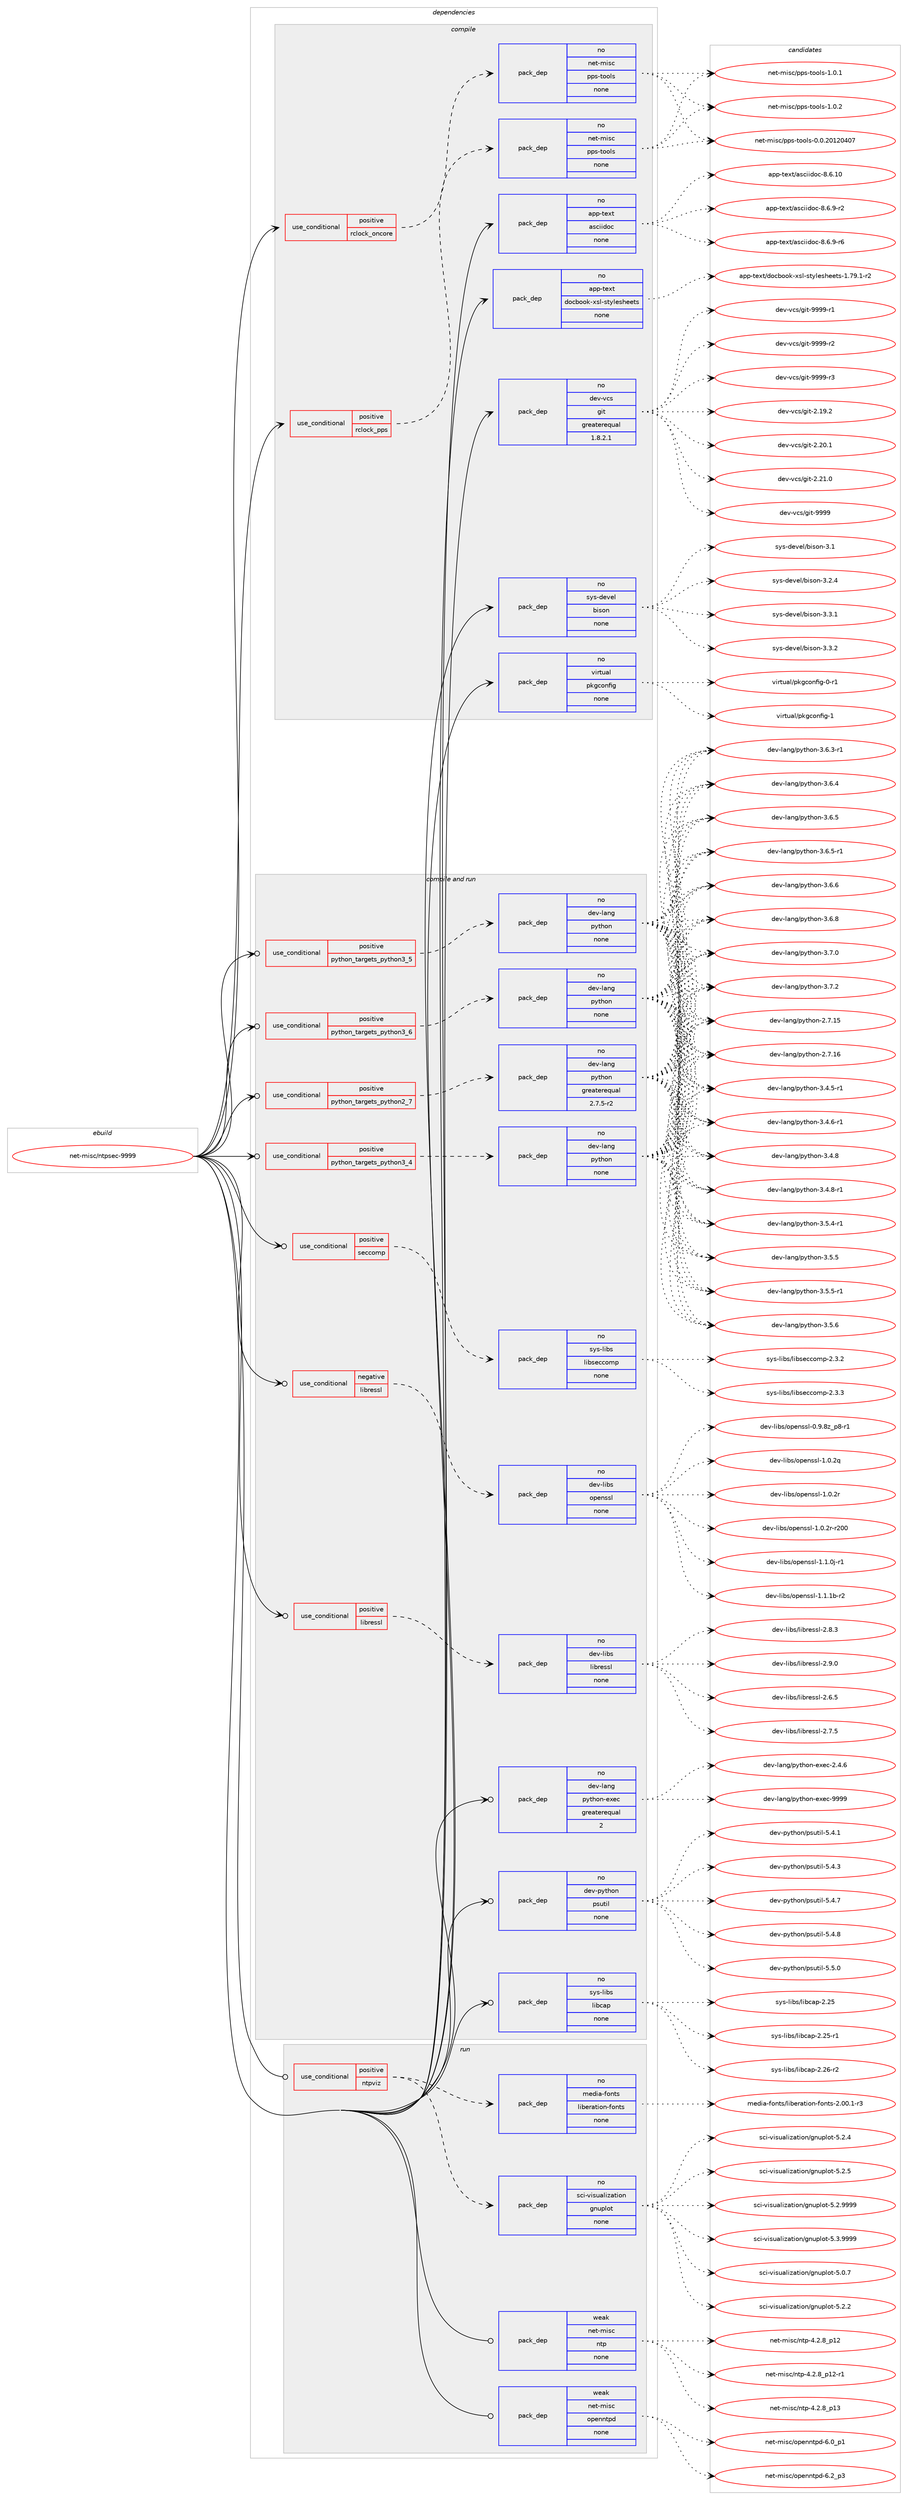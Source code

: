 digraph prolog {

# *************
# Graph options
# *************

newrank=true;
concentrate=true;
compound=true;
graph [rankdir=LR,fontname=Helvetica,fontsize=10,ranksep=1.5];#, ranksep=2.5, nodesep=0.2];
edge  [arrowhead=vee];
node  [fontname=Helvetica,fontsize=10];

# **********
# The ebuild
# **********

subgraph cluster_leftcol {
color=gray;
rank=same;
label=<<i>ebuild</i>>;
id [label="net-misc/ntpsec-9999", color=red, width=4, href="../net-misc/ntpsec-9999.svg"];
}

# ****************
# The dependencies
# ****************

subgraph cluster_midcol {
color=gray;
label=<<i>dependencies</i>>;
subgraph cluster_compile {
fillcolor="#eeeeee";
style=filled;
label=<<i>compile</i>>;
subgraph cond448828 {
dependency1670160 [label=<<TABLE BORDER="0" CELLBORDER="1" CELLSPACING="0" CELLPADDING="4"><TR><TD ROWSPAN="3" CELLPADDING="10">use_conditional</TD></TR><TR><TD>positive</TD></TR><TR><TD>rclock_oncore</TD></TR></TABLE>>, shape=none, color=red];
subgraph pack1194140 {
dependency1670161 [label=<<TABLE BORDER="0" CELLBORDER="1" CELLSPACING="0" CELLPADDING="4" WIDTH="220"><TR><TD ROWSPAN="6" CELLPADDING="30">pack_dep</TD></TR><TR><TD WIDTH="110">no</TD></TR><TR><TD>net-misc</TD></TR><TR><TD>pps-tools</TD></TR><TR><TD>none</TD></TR><TR><TD></TD></TR></TABLE>>, shape=none, color=blue];
}
dependency1670160:e -> dependency1670161:w [weight=20,style="dashed",arrowhead="vee"];
}
id:e -> dependency1670160:w [weight=20,style="solid",arrowhead="vee"];
subgraph cond448829 {
dependency1670162 [label=<<TABLE BORDER="0" CELLBORDER="1" CELLSPACING="0" CELLPADDING="4"><TR><TD ROWSPAN="3" CELLPADDING="10">use_conditional</TD></TR><TR><TD>positive</TD></TR><TR><TD>rclock_pps</TD></TR></TABLE>>, shape=none, color=red];
subgraph pack1194141 {
dependency1670163 [label=<<TABLE BORDER="0" CELLBORDER="1" CELLSPACING="0" CELLPADDING="4" WIDTH="220"><TR><TD ROWSPAN="6" CELLPADDING="30">pack_dep</TD></TR><TR><TD WIDTH="110">no</TD></TR><TR><TD>net-misc</TD></TR><TR><TD>pps-tools</TD></TR><TR><TD>none</TD></TR><TR><TD></TD></TR></TABLE>>, shape=none, color=blue];
}
dependency1670162:e -> dependency1670163:w [weight=20,style="dashed",arrowhead="vee"];
}
id:e -> dependency1670162:w [weight=20,style="solid",arrowhead="vee"];
subgraph pack1194142 {
dependency1670164 [label=<<TABLE BORDER="0" CELLBORDER="1" CELLSPACING="0" CELLPADDING="4" WIDTH="220"><TR><TD ROWSPAN="6" CELLPADDING="30">pack_dep</TD></TR><TR><TD WIDTH="110">no</TD></TR><TR><TD>app-text</TD></TR><TR><TD>asciidoc</TD></TR><TR><TD>none</TD></TR><TR><TD></TD></TR></TABLE>>, shape=none, color=blue];
}
id:e -> dependency1670164:w [weight=20,style="solid",arrowhead="vee"];
subgraph pack1194143 {
dependency1670165 [label=<<TABLE BORDER="0" CELLBORDER="1" CELLSPACING="0" CELLPADDING="4" WIDTH="220"><TR><TD ROWSPAN="6" CELLPADDING="30">pack_dep</TD></TR><TR><TD WIDTH="110">no</TD></TR><TR><TD>app-text</TD></TR><TR><TD>docbook-xsl-stylesheets</TD></TR><TR><TD>none</TD></TR><TR><TD></TD></TR></TABLE>>, shape=none, color=blue];
}
id:e -> dependency1670165:w [weight=20,style="solid",arrowhead="vee"];
subgraph pack1194144 {
dependency1670166 [label=<<TABLE BORDER="0" CELLBORDER="1" CELLSPACING="0" CELLPADDING="4" WIDTH="220"><TR><TD ROWSPAN="6" CELLPADDING="30">pack_dep</TD></TR><TR><TD WIDTH="110">no</TD></TR><TR><TD>dev-vcs</TD></TR><TR><TD>git</TD></TR><TR><TD>greaterequal</TD></TR><TR><TD>1.8.2.1</TD></TR></TABLE>>, shape=none, color=blue];
}
id:e -> dependency1670166:w [weight=20,style="solid",arrowhead="vee"];
subgraph pack1194145 {
dependency1670167 [label=<<TABLE BORDER="0" CELLBORDER="1" CELLSPACING="0" CELLPADDING="4" WIDTH="220"><TR><TD ROWSPAN="6" CELLPADDING="30">pack_dep</TD></TR><TR><TD WIDTH="110">no</TD></TR><TR><TD>sys-devel</TD></TR><TR><TD>bison</TD></TR><TR><TD>none</TD></TR><TR><TD></TD></TR></TABLE>>, shape=none, color=blue];
}
id:e -> dependency1670167:w [weight=20,style="solid",arrowhead="vee"];
subgraph pack1194146 {
dependency1670168 [label=<<TABLE BORDER="0" CELLBORDER="1" CELLSPACING="0" CELLPADDING="4" WIDTH="220"><TR><TD ROWSPAN="6" CELLPADDING="30">pack_dep</TD></TR><TR><TD WIDTH="110">no</TD></TR><TR><TD>virtual</TD></TR><TR><TD>pkgconfig</TD></TR><TR><TD>none</TD></TR><TR><TD></TD></TR></TABLE>>, shape=none, color=blue];
}
id:e -> dependency1670168:w [weight=20,style="solid",arrowhead="vee"];
}
subgraph cluster_compileandrun {
fillcolor="#eeeeee";
style=filled;
label=<<i>compile and run</i>>;
subgraph cond448830 {
dependency1670169 [label=<<TABLE BORDER="0" CELLBORDER="1" CELLSPACING="0" CELLPADDING="4"><TR><TD ROWSPAN="3" CELLPADDING="10">use_conditional</TD></TR><TR><TD>negative</TD></TR><TR><TD>libressl</TD></TR></TABLE>>, shape=none, color=red];
subgraph pack1194147 {
dependency1670170 [label=<<TABLE BORDER="0" CELLBORDER="1" CELLSPACING="0" CELLPADDING="4" WIDTH="220"><TR><TD ROWSPAN="6" CELLPADDING="30">pack_dep</TD></TR><TR><TD WIDTH="110">no</TD></TR><TR><TD>dev-libs</TD></TR><TR><TD>openssl</TD></TR><TR><TD>none</TD></TR><TR><TD></TD></TR></TABLE>>, shape=none, color=blue];
}
dependency1670169:e -> dependency1670170:w [weight=20,style="dashed",arrowhead="vee"];
}
id:e -> dependency1670169:w [weight=20,style="solid",arrowhead="odotvee"];
subgraph cond448831 {
dependency1670171 [label=<<TABLE BORDER="0" CELLBORDER="1" CELLSPACING="0" CELLPADDING="4"><TR><TD ROWSPAN="3" CELLPADDING="10">use_conditional</TD></TR><TR><TD>positive</TD></TR><TR><TD>libressl</TD></TR></TABLE>>, shape=none, color=red];
subgraph pack1194148 {
dependency1670172 [label=<<TABLE BORDER="0" CELLBORDER="1" CELLSPACING="0" CELLPADDING="4" WIDTH="220"><TR><TD ROWSPAN="6" CELLPADDING="30">pack_dep</TD></TR><TR><TD WIDTH="110">no</TD></TR><TR><TD>dev-libs</TD></TR><TR><TD>libressl</TD></TR><TR><TD>none</TD></TR><TR><TD></TD></TR></TABLE>>, shape=none, color=blue];
}
dependency1670171:e -> dependency1670172:w [weight=20,style="dashed",arrowhead="vee"];
}
id:e -> dependency1670171:w [weight=20,style="solid",arrowhead="odotvee"];
subgraph cond448832 {
dependency1670173 [label=<<TABLE BORDER="0" CELLBORDER="1" CELLSPACING="0" CELLPADDING="4"><TR><TD ROWSPAN="3" CELLPADDING="10">use_conditional</TD></TR><TR><TD>positive</TD></TR><TR><TD>python_targets_python2_7</TD></TR></TABLE>>, shape=none, color=red];
subgraph pack1194149 {
dependency1670174 [label=<<TABLE BORDER="0" CELLBORDER="1" CELLSPACING="0" CELLPADDING="4" WIDTH="220"><TR><TD ROWSPAN="6" CELLPADDING="30">pack_dep</TD></TR><TR><TD WIDTH="110">no</TD></TR><TR><TD>dev-lang</TD></TR><TR><TD>python</TD></TR><TR><TD>greaterequal</TD></TR><TR><TD>2.7.5-r2</TD></TR></TABLE>>, shape=none, color=blue];
}
dependency1670173:e -> dependency1670174:w [weight=20,style="dashed",arrowhead="vee"];
}
id:e -> dependency1670173:w [weight=20,style="solid",arrowhead="odotvee"];
subgraph cond448833 {
dependency1670175 [label=<<TABLE BORDER="0" CELLBORDER="1" CELLSPACING="0" CELLPADDING="4"><TR><TD ROWSPAN="3" CELLPADDING="10">use_conditional</TD></TR><TR><TD>positive</TD></TR><TR><TD>python_targets_python3_4</TD></TR></TABLE>>, shape=none, color=red];
subgraph pack1194150 {
dependency1670176 [label=<<TABLE BORDER="0" CELLBORDER="1" CELLSPACING="0" CELLPADDING="4" WIDTH="220"><TR><TD ROWSPAN="6" CELLPADDING="30">pack_dep</TD></TR><TR><TD WIDTH="110">no</TD></TR><TR><TD>dev-lang</TD></TR><TR><TD>python</TD></TR><TR><TD>none</TD></TR><TR><TD></TD></TR></TABLE>>, shape=none, color=blue];
}
dependency1670175:e -> dependency1670176:w [weight=20,style="dashed",arrowhead="vee"];
}
id:e -> dependency1670175:w [weight=20,style="solid",arrowhead="odotvee"];
subgraph cond448834 {
dependency1670177 [label=<<TABLE BORDER="0" CELLBORDER="1" CELLSPACING="0" CELLPADDING="4"><TR><TD ROWSPAN="3" CELLPADDING="10">use_conditional</TD></TR><TR><TD>positive</TD></TR><TR><TD>python_targets_python3_5</TD></TR></TABLE>>, shape=none, color=red];
subgraph pack1194151 {
dependency1670178 [label=<<TABLE BORDER="0" CELLBORDER="1" CELLSPACING="0" CELLPADDING="4" WIDTH="220"><TR><TD ROWSPAN="6" CELLPADDING="30">pack_dep</TD></TR><TR><TD WIDTH="110">no</TD></TR><TR><TD>dev-lang</TD></TR><TR><TD>python</TD></TR><TR><TD>none</TD></TR><TR><TD></TD></TR></TABLE>>, shape=none, color=blue];
}
dependency1670177:e -> dependency1670178:w [weight=20,style="dashed",arrowhead="vee"];
}
id:e -> dependency1670177:w [weight=20,style="solid",arrowhead="odotvee"];
subgraph cond448835 {
dependency1670179 [label=<<TABLE BORDER="0" CELLBORDER="1" CELLSPACING="0" CELLPADDING="4"><TR><TD ROWSPAN="3" CELLPADDING="10">use_conditional</TD></TR><TR><TD>positive</TD></TR><TR><TD>python_targets_python3_6</TD></TR></TABLE>>, shape=none, color=red];
subgraph pack1194152 {
dependency1670180 [label=<<TABLE BORDER="0" CELLBORDER="1" CELLSPACING="0" CELLPADDING="4" WIDTH="220"><TR><TD ROWSPAN="6" CELLPADDING="30">pack_dep</TD></TR><TR><TD WIDTH="110">no</TD></TR><TR><TD>dev-lang</TD></TR><TR><TD>python</TD></TR><TR><TD>none</TD></TR><TR><TD></TD></TR></TABLE>>, shape=none, color=blue];
}
dependency1670179:e -> dependency1670180:w [weight=20,style="dashed",arrowhead="vee"];
}
id:e -> dependency1670179:w [weight=20,style="solid",arrowhead="odotvee"];
subgraph cond448836 {
dependency1670181 [label=<<TABLE BORDER="0" CELLBORDER="1" CELLSPACING="0" CELLPADDING="4"><TR><TD ROWSPAN="3" CELLPADDING="10">use_conditional</TD></TR><TR><TD>positive</TD></TR><TR><TD>seccomp</TD></TR></TABLE>>, shape=none, color=red];
subgraph pack1194153 {
dependency1670182 [label=<<TABLE BORDER="0" CELLBORDER="1" CELLSPACING="0" CELLPADDING="4" WIDTH="220"><TR><TD ROWSPAN="6" CELLPADDING="30">pack_dep</TD></TR><TR><TD WIDTH="110">no</TD></TR><TR><TD>sys-libs</TD></TR><TR><TD>libseccomp</TD></TR><TR><TD>none</TD></TR><TR><TD></TD></TR></TABLE>>, shape=none, color=blue];
}
dependency1670181:e -> dependency1670182:w [weight=20,style="dashed",arrowhead="vee"];
}
id:e -> dependency1670181:w [weight=20,style="solid",arrowhead="odotvee"];
subgraph pack1194154 {
dependency1670183 [label=<<TABLE BORDER="0" CELLBORDER="1" CELLSPACING="0" CELLPADDING="4" WIDTH="220"><TR><TD ROWSPAN="6" CELLPADDING="30">pack_dep</TD></TR><TR><TD WIDTH="110">no</TD></TR><TR><TD>dev-lang</TD></TR><TR><TD>python-exec</TD></TR><TR><TD>greaterequal</TD></TR><TR><TD>2</TD></TR></TABLE>>, shape=none, color=blue];
}
id:e -> dependency1670183:w [weight=20,style="solid",arrowhead="odotvee"];
subgraph pack1194155 {
dependency1670184 [label=<<TABLE BORDER="0" CELLBORDER="1" CELLSPACING="0" CELLPADDING="4" WIDTH="220"><TR><TD ROWSPAN="6" CELLPADDING="30">pack_dep</TD></TR><TR><TD WIDTH="110">no</TD></TR><TR><TD>dev-python</TD></TR><TR><TD>psutil</TD></TR><TR><TD>none</TD></TR><TR><TD></TD></TR></TABLE>>, shape=none, color=blue];
}
id:e -> dependency1670184:w [weight=20,style="solid",arrowhead="odotvee"];
subgraph pack1194156 {
dependency1670185 [label=<<TABLE BORDER="0" CELLBORDER="1" CELLSPACING="0" CELLPADDING="4" WIDTH="220"><TR><TD ROWSPAN="6" CELLPADDING="30">pack_dep</TD></TR><TR><TD WIDTH="110">no</TD></TR><TR><TD>sys-libs</TD></TR><TR><TD>libcap</TD></TR><TR><TD>none</TD></TR><TR><TD></TD></TR></TABLE>>, shape=none, color=blue];
}
id:e -> dependency1670185:w [weight=20,style="solid",arrowhead="odotvee"];
}
subgraph cluster_run {
fillcolor="#eeeeee";
style=filled;
label=<<i>run</i>>;
subgraph cond448837 {
dependency1670186 [label=<<TABLE BORDER="0" CELLBORDER="1" CELLSPACING="0" CELLPADDING="4"><TR><TD ROWSPAN="3" CELLPADDING="10">use_conditional</TD></TR><TR><TD>positive</TD></TR><TR><TD>ntpviz</TD></TR></TABLE>>, shape=none, color=red];
subgraph pack1194157 {
dependency1670187 [label=<<TABLE BORDER="0" CELLBORDER="1" CELLSPACING="0" CELLPADDING="4" WIDTH="220"><TR><TD ROWSPAN="6" CELLPADDING="30">pack_dep</TD></TR><TR><TD WIDTH="110">no</TD></TR><TR><TD>sci-visualization</TD></TR><TR><TD>gnuplot</TD></TR><TR><TD>none</TD></TR><TR><TD></TD></TR></TABLE>>, shape=none, color=blue];
}
dependency1670186:e -> dependency1670187:w [weight=20,style="dashed",arrowhead="vee"];
subgraph pack1194158 {
dependency1670188 [label=<<TABLE BORDER="0" CELLBORDER="1" CELLSPACING="0" CELLPADDING="4" WIDTH="220"><TR><TD ROWSPAN="6" CELLPADDING="30">pack_dep</TD></TR><TR><TD WIDTH="110">no</TD></TR><TR><TD>media-fonts</TD></TR><TR><TD>liberation-fonts</TD></TR><TR><TD>none</TD></TR><TR><TD></TD></TR></TABLE>>, shape=none, color=blue];
}
dependency1670186:e -> dependency1670188:w [weight=20,style="dashed",arrowhead="vee"];
}
id:e -> dependency1670186:w [weight=20,style="solid",arrowhead="odot"];
subgraph pack1194159 {
dependency1670189 [label=<<TABLE BORDER="0" CELLBORDER="1" CELLSPACING="0" CELLPADDING="4" WIDTH="220"><TR><TD ROWSPAN="6" CELLPADDING="30">pack_dep</TD></TR><TR><TD WIDTH="110">weak</TD></TR><TR><TD>net-misc</TD></TR><TR><TD>ntp</TD></TR><TR><TD>none</TD></TR><TR><TD></TD></TR></TABLE>>, shape=none, color=blue];
}
id:e -> dependency1670189:w [weight=20,style="solid",arrowhead="odot"];
subgraph pack1194160 {
dependency1670190 [label=<<TABLE BORDER="0" CELLBORDER="1" CELLSPACING="0" CELLPADDING="4" WIDTH="220"><TR><TD ROWSPAN="6" CELLPADDING="30">pack_dep</TD></TR><TR><TD WIDTH="110">weak</TD></TR><TR><TD>net-misc</TD></TR><TR><TD>openntpd</TD></TR><TR><TD>none</TD></TR><TR><TD></TD></TR></TABLE>>, shape=none, color=blue];
}
id:e -> dependency1670190:w [weight=20,style="solid",arrowhead="odot"];
}
}

# **************
# The candidates
# **************

subgraph cluster_choices {
rank=same;
color=gray;
label=<<i>candidates</i>>;

subgraph choice1194140 {
color=black;
nodesep=1;
choice1101011164510910511599471121121154511611111110811545484648465048495048524855 [label="net-misc/pps-tools-0.0.20120407", color=red, width=4,href="../net-misc/pps-tools-0.0.20120407.svg"];
choice11010111645109105115994711211211545116111111108115454946484649 [label="net-misc/pps-tools-1.0.1", color=red, width=4,href="../net-misc/pps-tools-1.0.1.svg"];
choice11010111645109105115994711211211545116111111108115454946484650 [label="net-misc/pps-tools-1.0.2", color=red, width=4,href="../net-misc/pps-tools-1.0.2.svg"];
dependency1670161:e -> choice1101011164510910511599471121121154511611111110811545484648465048495048524855:w [style=dotted,weight="100"];
dependency1670161:e -> choice11010111645109105115994711211211545116111111108115454946484649:w [style=dotted,weight="100"];
dependency1670161:e -> choice11010111645109105115994711211211545116111111108115454946484650:w [style=dotted,weight="100"];
}
subgraph choice1194141 {
color=black;
nodesep=1;
choice1101011164510910511599471121121154511611111110811545484648465048495048524855 [label="net-misc/pps-tools-0.0.20120407", color=red, width=4,href="../net-misc/pps-tools-0.0.20120407.svg"];
choice11010111645109105115994711211211545116111111108115454946484649 [label="net-misc/pps-tools-1.0.1", color=red, width=4,href="../net-misc/pps-tools-1.0.1.svg"];
choice11010111645109105115994711211211545116111111108115454946484650 [label="net-misc/pps-tools-1.0.2", color=red, width=4,href="../net-misc/pps-tools-1.0.2.svg"];
dependency1670163:e -> choice1101011164510910511599471121121154511611111110811545484648465048495048524855:w [style=dotted,weight="100"];
dependency1670163:e -> choice11010111645109105115994711211211545116111111108115454946484649:w [style=dotted,weight="100"];
dependency1670163:e -> choice11010111645109105115994711211211545116111111108115454946484650:w [style=dotted,weight="100"];
}
subgraph choice1194142 {
color=black;
nodesep=1;
choice97112112451161011201164797115991051051001119945564654464948 [label="app-text/asciidoc-8.6.10", color=red, width=4,href="../app-text/asciidoc-8.6.10.svg"];
choice9711211245116101120116479711599105105100111994556465446574511450 [label="app-text/asciidoc-8.6.9-r2", color=red, width=4,href="../app-text/asciidoc-8.6.9-r2.svg"];
choice9711211245116101120116479711599105105100111994556465446574511454 [label="app-text/asciidoc-8.6.9-r6", color=red, width=4,href="../app-text/asciidoc-8.6.9-r6.svg"];
dependency1670164:e -> choice97112112451161011201164797115991051051001119945564654464948:w [style=dotted,weight="100"];
dependency1670164:e -> choice9711211245116101120116479711599105105100111994556465446574511450:w [style=dotted,weight="100"];
dependency1670164:e -> choice9711211245116101120116479711599105105100111994556465446574511454:w [style=dotted,weight="100"];
}
subgraph choice1194143 {
color=black;
nodesep=1;
choice97112112451161011201164710011199981111111074512011510845115116121108101115104101101116115454946555746494511450 [label="app-text/docbook-xsl-stylesheets-1.79.1-r2", color=red, width=4,href="../app-text/docbook-xsl-stylesheets-1.79.1-r2.svg"];
dependency1670165:e -> choice97112112451161011201164710011199981111111074512011510845115116121108101115104101101116115454946555746494511450:w [style=dotted,weight="100"];
}
subgraph choice1194144 {
color=black;
nodesep=1;
choice10010111845118991154710310511645504649574650 [label="dev-vcs/git-2.19.2", color=red, width=4,href="../dev-vcs/git-2.19.2.svg"];
choice10010111845118991154710310511645504650484649 [label="dev-vcs/git-2.20.1", color=red, width=4,href="../dev-vcs/git-2.20.1.svg"];
choice10010111845118991154710310511645504650494648 [label="dev-vcs/git-2.21.0", color=red, width=4,href="../dev-vcs/git-2.21.0.svg"];
choice1001011184511899115471031051164557575757 [label="dev-vcs/git-9999", color=red, width=4,href="../dev-vcs/git-9999.svg"];
choice10010111845118991154710310511645575757574511449 [label="dev-vcs/git-9999-r1", color=red, width=4,href="../dev-vcs/git-9999-r1.svg"];
choice10010111845118991154710310511645575757574511450 [label="dev-vcs/git-9999-r2", color=red, width=4,href="../dev-vcs/git-9999-r2.svg"];
choice10010111845118991154710310511645575757574511451 [label="dev-vcs/git-9999-r3", color=red, width=4,href="../dev-vcs/git-9999-r3.svg"];
dependency1670166:e -> choice10010111845118991154710310511645504649574650:w [style=dotted,weight="100"];
dependency1670166:e -> choice10010111845118991154710310511645504650484649:w [style=dotted,weight="100"];
dependency1670166:e -> choice10010111845118991154710310511645504650494648:w [style=dotted,weight="100"];
dependency1670166:e -> choice1001011184511899115471031051164557575757:w [style=dotted,weight="100"];
dependency1670166:e -> choice10010111845118991154710310511645575757574511449:w [style=dotted,weight="100"];
dependency1670166:e -> choice10010111845118991154710310511645575757574511450:w [style=dotted,weight="100"];
dependency1670166:e -> choice10010111845118991154710310511645575757574511451:w [style=dotted,weight="100"];
}
subgraph choice1194145 {
color=black;
nodesep=1;
choice11512111545100101118101108479810511511111045514649 [label="sys-devel/bison-3.1", color=red, width=4,href="../sys-devel/bison-3.1.svg"];
choice115121115451001011181011084798105115111110455146504652 [label="sys-devel/bison-3.2.4", color=red, width=4,href="../sys-devel/bison-3.2.4.svg"];
choice115121115451001011181011084798105115111110455146514649 [label="sys-devel/bison-3.3.1", color=red, width=4,href="../sys-devel/bison-3.3.1.svg"];
choice115121115451001011181011084798105115111110455146514650 [label="sys-devel/bison-3.3.2", color=red, width=4,href="../sys-devel/bison-3.3.2.svg"];
dependency1670167:e -> choice11512111545100101118101108479810511511111045514649:w [style=dotted,weight="100"];
dependency1670167:e -> choice115121115451001011181011084798105115111110455146504652:w [style=dotted,weight="100"];
dependency1670167:e -> choice115121115451001011181011084798105115111110455146514649:w [style=dotted,weight="100"];
dependency1670167:e -> choice115121115451001011181011084798105115111110455146514650:w [style=dotted,weight="100"];
}
subgraph choice1194146 {
color=black;
nodesep=1;
choice11810511411611797108471121071039911111010210510345484511449 [label="virtual/pkgconfig-0-r1", color=red, width=4,href="../virtual/pkgconfig-0-r1.svg"];
choice1181051141161179710847112107103991111101021051034549 [label="virtual/pkgconfig-1", color=red, width=4,href="../virtual/pkgconfig-1.svg"];
dependency1670168:e -> choice11810511411611797108471121071039911111010210510345484511449:w [style=dotted,weight="100"];
dependency1670168:e -> choice1181051141161179710847112107103991111101021051034549:w [style=dotted,weight="100"];
}
subgraph choice1194147 {
color=black;
nodesep=1;
choice10010111845108105981154711111210111011511510845484657465612295112564511449 [label="dev-libs/openssl-0.9.8z_p8-r1", color=red, width=4,href="../dev-libs/openssl-0.9.8z_p8-r1.svg"];
choice100101118451081059811547111112101110115115108454946484650113 [label="dev-libs/openssl-1.0.2q", color=red, width=4,href="../dev-libs/openssl-1.0.2q.svg"];
choice100101118451081059811547111112101110115115108454946484650114 [label="dev-libs/openssl-1.0.2r", color=red, width=4,href="../dev-libs/openssl-1.0.2r.svg"];
choice10010111845108105981154711111210111011511510845494648465011445114504848 [label="dev-libs/openssl-1.0.2r-r200", color=red, width=4,href="../dev-libs/openssl-1.0.2r-r200.svg"];
choice1001011184510810598115471111121011101151151084549464946481064511449 [label="dev-libs/openssl-1.1.0j-r1", color=red, width=4,href="../dev-libs/openssl-1.1.0j-r1.svg"];
choice100101118451081059811547111112101110115115108454946494649984511450 [label="dev-libs/openssl-1.1.1b-r2", color=red, width=4,href="../dev-libs/openssl-1.1.1b-r2.svg"];
dependency1670170:e -> choice10010111845108105981154711111210111011511510845484657465612295112564511449:w [style=dotted,weight="100"];
dependency1670170:e -> choice100101118451081059811547111112101110115115108454946484650113:w [style=dotted,weight="100"];
dependency1670170:e -> choice100101118451081059811547111112101110115115108454946484650114:w [style=dotted,weight="100"];
dependency1670170:e -> choice10010111845108105981154711111210111011511510845494648465011445114504848:w [style=dotted,weight="100"];
dependency1670170:e -> choice1001011184510810598115471111121011101151151084549464946481064511449:w [style=dotted,weight="100"];
dependency1670170:e -> choice100101118451081059811547111112101110115115108454946494649984511450:w [style=dotted,weight="100"];
}
subgraph choice1194148 {
color=black;
nodesep=1;
choice10010111845108105981154710810598114101115115108455046544653 [label="dev-libs/libressl-2.6.5", color=red, width=4,href="../dev-libs/libressl-2.6.5.svg"];
choice10010111845108105981154710810598114101115115108455046554653 [label="dev-libs/libressl-2.7.5", color=red, width=4,href="../dev-libs/libressl-2.7.5.svg"];
choice10010111845108105981154710810598114101115115108455046564651 [label="dev-libs/libressl-2.8.3", color=red, width=4,href="../dev-libs/libressl-2.8.3.svg"];
choice10010111845108105981154710810598114101115115108455046574648 [label="dev-libs/libressl-2.9.0", color=red, width=4,href="../dev-libs/libressl-2.9.0.svg"];
dependency1670172:e -> choice10010111845108105981154710810598114101115115108455046544653:w [style=dotted,weight="100"];
dependency1670172:e -> choice10010111845108105981154710810598114101115115108455046554653:w [style=dotted,weight="100"];
dependency1670172:e -> choice10010111845108105981154710810598114101115115108455046564651:w [style=dotted,weight="100"];
dependency1670172:e -> choice10010111845108105981154710810598114101115115108455046574648:w [style=dotted,weight="100"];
}
subgraph choice1194149 {
color=black;
nodesep=1;
choice10010111845108971101034711212111610411111045504655464953 [label="dev-lang/python-2.7.15", color=red, width=4,href="../dev-lang/python-2.7.15.svg"];
choice10010111845108971101034711212111610411111045504655464954 [label="dev-lang/python-2.7.16", color=red, width=4,href="../dev-lang/python-2.7.16.svg"];
choice1001011184510897110103471121211161041111104551465246534511449 [label="dev-lang/python-3.4.5-r1", color=red, width=4,href="../dev-lang/python-3.4.5-r1.svg"];
choice1001011184510897110103471121211161041111104551465246544511449 [label="dev-lang/python-3.4.6-r1", color=red, width=4,href="../dev-lang/python-3.4.6-r1.svg"];
choice100101118451089711010347112121116104111110455146524656 [label="dev-lang/python-3.4.8", color=red, width=4,href="../dev-lang/python-3.4.8.svg"];
choice1001011184510897110103471121211161041111104551465246564511449 [label="dev-lang/python-3.4.8-r1", color=red, width=4,href="../dev-lang/python-3.4.8-r1.svg"];
choice1001011184510897110103471121211161041111104551465346524511449 [label="dev-lang/python-3.5.4-r1", color=red, width=4,href="../dev-lang/python-3.5.4-r1.svg"];
choice100101118451089711010347112121116104111110455146534653 [label="dev-lang/python-3.5.5", color=red, width=4,href="../dev-lang/python-3.5.5.svg"];
choice1001011184510897110103471121211161041111104551465346534511449 [label="dev-lang/python-3.5.5-r1", color=red, width=4,href="../dev-lang/python-3.5.5-r1.svg"];
choice100101118451089711010347112121116104111110455146534654 [label="dev-lang/python-3.5.6", color=red, width=4,href="../dev-lang/python-3.5.6.svg"];
choice1001011184510897110103471121211161041111104551465446514511449 [label="dev-lang/python-3.6.3-r1", color=red, width=4,href="../dev-lang/python-3.6.3-r1.svg"];
choice100101118451089711010347112121116104111110455146544652 [label="dev-lang/python-3.6.4", color=red, width=4,href="../dev-lang/python-3.6.4.svg"];
choice100101118451089711010347112121116104111110455146544653 [label="dev-lang/python-3.6.5", color=red, width=4,href="../dev-lang/python-3.6.5.svg"];
choice1001011184510897110103471121211161041111104551465446534511449 [label="dev-lang/python-3.6.5-r1", color=red, width=4,href="../dev-lang/python-3.6.5-r1.svg"];
choice100101118451089711010347112121116104111110455146544654 [label="dev-lang/python-3.6.6", color=red, width=4,href="../dev-lang/python-3.6.6.svg"];
choice100101118451089711010347112121116104111110455146544656 [label="dev-lang/python-3.6.8", color=red, width=4,href="../dev-lang/python-3.6.8.svg"];
choice100101118451089711010347112121116104111110455146554648 [label="dev-lang/python-3.7.0", color=red, width=4,href="../dev-lang/python-3.7.0.svg"];
choice100101118451089711010347112121116104111110455146554650 [label="dev-lang/python-3.7.2", color=red, width=4,href="../dev-lang/python-3.7.2.svg"];
dependency1670174:e -> choice10010111845108971101034711212111610411111045504655464953:w [style=dotted,weight="100"];
dependency1670174:e -> choice10010111845108971101034711212111610411111045504655464954:w [style=dotted,weight="100"];
dependency1670174:e -> choice1001011184510897110103471121211161041111104551465246534511449:w [style=dotted,weight="100"];
dependency1670174:e -> choice1001011184510897110103471121211161041111104551465246544511449:w [style=dotted,weight="100"];
dependency1670174:e -> choice100101118451089711010347112121116104111110455146524656:w [style=dotted,weight="100"];
dependency1670174:e -> choice1001011184510897110103471121211161041111104551465246564511449:w [style=dotted,weight="100"];
dependency1670174:e -> choice1001011184510897110103471121211161041111104551465346524511449:w [style=dotted,weight="100"];
dependency1670174:e -> choice100101118451089711010347112121116104111110455146534653:w [style=dotted,weight="100"];
dependency1670174:e -> choice1001011184510897110103471121211161041111104551465346534511449:w [style=dotted,weight="100"];
dependency1670174:e -> choice100101118451089711010347112121116104111110455146534654:w [style=dotted,weight="100"];
dependency1670174:e -> choice1001011184510897110103471121211161041111104551465446514511449:w [style=dotted,weight="100"];
dependency1670174:e -> choice100101118451089711010347112121116104111110455146544652:w [style=dotted,weight="100"];
dependency1670174:e -> choice100101118451089711010347112121116104111110455146544653:w [style=dotted,weight="100"];
dependency1670174:e -> choice1001011184510897110103471121211161041111104551465446534511449:w [style=dotted,weight="100"];
dependency1670174:e -> choice100101118451089711010347112121116104111110455146544654:w [style=dotted,weight="100"];
dependency1670174:e -> choice100101118451089711010347112121116104111110455146544656:w [style=dotted,weight="100"];
dependency1670174:e -> choice100101118451089711010347112121116104111110455146554648:w [style=dotted,weight="100"];
dependency1670174:e -> choice100101118451089711010347112121116104111110455146554650:w [style=dotted,weight="100"];
}
subgraph choice1194150 {
color=black;
nodesep=1;
choice10010111845108971101034711212111610411111045504655464953 [label="dev-lang/python-2.7.15", color=red, width=4,href="../dev-lang/python-2.7.15.svg"];
choice10010111845108971101034711212111610411111045504655464954 [label="dev-lang/python-2.7.16", color=red, width=4,href="../dev-lang/python-2.7.16.svg"];
choice1001011184510897110103471121211161041111104551465246534511449 [label="dev-lang/python-3.4.5-r1", color=red, width=4,href="../dev-lang/python-3.4.5-r1.svg"];
choice1001011184510897110103471121211161041111104551465246544511449 [label="dev-lang/python-3.4.6-r1", color=red, width=4,href="../dev-lang/python-3.4.6-r1.svg"];
choice100101118451089711010347112121116104111110455146524656 [label="dev-lang/python-3.4.8", color=red, width=4,href="../dev-lang/python-3.4.8.svg"];
choice1001011184510897110103471121211161041111104551465246564511449 [label="dev-lang/python-3.4.8-r1", color=red, width=4,href="../dev-lang/python-3.4.8-r1.svg"];
choice1001011184510897110103471121211161041111104551465346524511449 [label="dev-lang/python-3.5.4-r1", color=red, width=4,href="../dev-lang/python-3.5.4-r1.svg"];
choice100101118451089711010347112121116104111110455146534653 [label="dev-lang/python-3.5.5", color=red, width=4,href="../dev-lang/python-3.5.5.svg"];
choice1001011184510897110103471121211161041111104551465346534511449 [label="dev-lang/python-3.5.5-r1", color=red, width=4,href="../dev-lang/python-3.5.5-r1.svg"];
choice100101118451089711010347112121116104111110455146534654 [label="dev-lang/python-3.5.6", color=red, width=4,href="../dev-lang/python-3.5.6.svg"];
choice1001011184510897110103471121211161041111104551465446514511449 [label="dev-lang/python-3.6.3-r1", color=red, width=4,href="../dev-lang/python-3.6.3-r1.svg"];
choice100101118451089711010347112121116104111110455146544652 [label="dev-lang/python-3.6.4", color=red, width=4,href="../dev-lang/python-3.6.4.svg"];
choice100101118451089711010347112121116104111110455146544653 [label="dev-lang/python-3.6.5", color=red, width=4,href="../dev-lang/python-3.6.5.svg"];
choice1001011184510897110103471121211161041111104551465446534511449 [label="dev-lang/python-3.6.5-r1", color=red, width=4,href="../dev-lang/python-3.6.5-r1.svg"];
choice100101118451089711010347112121116104111110455146544654 [label="dev-lang/python-3.6.6", color=red, width=4,href="../dev-lang/python-3.6.6.svg"];
choice100101118451089711010347112121116104111110455146544656 [label="dev-lang/python-3.6.8", color=red, width=4,href="../dev-lang/python-3.6.8.svg"];
choice100101118451089711010347112121116104111110455146554648 [label="dev-lang/python-3.7.0", color=red, width=4,href="../dev-lang/python-3.7.0.svg"];
choice100101118451089711010347112121116104111110455146554650 [label="dev-lang/python-3.7.2", color=red, width=4,href="../dev-lang/python-3.7.2.svg"];
dependency1670176:e -> choice10010111845108971101034711212111610411111045504655464953:w [style=dotted,weight="100"];
dependency1670176:e -> choice10010111845108971101034711212111610411111045504655464954:w [style=dotted,weight="100"];
dependency1670176:e -> choice1001011184510897110103471121211161041111104551465246534511449:w [style=dotted,weight="100"];
dependency1670176:e -> choice1001011184510897110103471121211161041111104551465246544511449:w [style=dotted,weight="100"];
dependency1670176:e -> choice100101118451089711010347112121116104111110455146524656:w [style=dotted,weight="100"];
dependency1670176:e -> choice1001011184510897110103471121211161041111104551465246564511449:w [style=dotted,weight="100"];
dependency1670176:e -> choice1001011184510897110103471121211161041111104551465346524511449:w [style=dotted,weight="100"];
dependency1670176:e -> choice100101118451089711010347112121116104111110455146534653:w [style=dotted,weight="100"];
dependency1670176:e -> choice1001011184510897110103471121211161041111104551465346534511449:w [style=dotted,weight="100"];
dependency1670176:e -> choice100101118451089711010347112121116104111110455146534654:w [style=dotted,weight="100"];
dependency1670176:e -> choice1001011184510897110103471121211161041111104551465446514511449:w [style=dotted,weight="100"];
dependency1670176:e -> choice100101118451089711010347112121116104111110455146544652:w [style=dotted,weight="100"];
dependency1670176:e -> choice100101118451089711010347112121116104111110455146544653:w [style=dotted,weight="100"];
dependency1670176:e -> choice1001011184510897110103471121211161041111104551465446534511449:w [style=dotted,weight="100"];
dependency1670176:e -> choice100101118451089711010347112121116104111110455146544654:w [style=dotted,weight="100"];
dependency1670176:e -> choice100101118451089711010347112121116104111110455146544656:w [style=dotted,weight="100"];
dependency1670176:e -> choice100101118451089711010347112121116104111110455146554648:w [style=dotted,weight="100"];
dependency1670176:e -> choice100101118451089711010347112121116104111110455146554650:w [style=dotted,weight="100"];
}
subgraph choice1194151 {
color=black;
nodesep=1;
choice10010111845108971101034711212111610411111045504655464953 [label="dev-lang/python-2.7.15", color=red, width=4,href="../dev-lang/python-2.7.15.svg"];
choice10010111845108971101034711212111610411111045504655464954 [label="dev-lang/python-2.7.16", color=red, width=4,href="../dev-lang/python-2.7.16.svg"];
choice1001011184510897110103471121211161041111104551465246534511449 [label="dev-lang/python-3.4.5-r1", color=red, width=4,href="../dev-lang/python-3.4.5-r1.svg"];
choice1001011184510897110103471121211161041111104551465246544511449 [label="dev-lang/python-3.4.6-r1", color=red, width=4,href="../dev-lang/python-3.4.6-r1.svg"];
choice100101118451089711010347112121116104111110455146524656 [label="dev-lang/python-3.4.8", color=red, width=4,href="../dev-lang/python-3.4.8.svg"];
choice1001011184510897110103471121211161041111104551465246564511449 [label="dev-lang/python-3.4.8-r1", color=red, width=4,href="../dev-lang/python-3.4.8-r1.svg"];
choice1001011184510897110103471121211161041111104551465346524511449 [label="dev-lang/python-3.5.4-r1", color=red, width=4,href="../dev-lang/python-3.5.4-r1.svg"];
choice100101118451089711010347112121116104111110455146534653 [label="dev-lang/python-3.5.5", color=red, width=4,href="../dev-lang/python-3.5.5.svg"];
choice1001011184510897110103471121211161041111104551465346534511449 [label="dev-lang/python-3.5.5-r1", color=red, width=4,href="../dev-lang/python-3.5.5-r1.svg"];
choice100101118451089711010347112121116104111110455146534654 [label="dev-lang/python-3.5.6", color=red, width=4,href="../dev-lang/python-3.5.6.svg"];
choice1001011184510897110103471121211161041111104551465446514511449 [label="dev-lang/python-3.6.3-r1", color=red, width=4,href="../dev-lang/python-3.6.3-r1.svg"];
choice100101118451089711010347112121116104111110455146544652 [label="dev-lang/python-3.6.4", color=red, width=4,href="../dev-lang/python-3.6.4.svg"];
choice100101118451089711010347112121116104111110455146544653 [label="dev-lang/python-3.6.5", color=red, width=4,href="../dev-lang/python-3.6.5.svg"];
choice1001011184510897110103471121211161041111104551465446534511449 [label="dev-lang/python-3.6.5-r1", color=red, width=4,href="../dev-lang/python-3.6.5-r1.svg"];
choice100101118451089711010347112121116104111110455146544654 [label="dev-lang/python-3.6.6", color=red, width=4,href="../dev-lang/python-3.6.6.svg"];
choice100101118451089711010347112121116104111110455146544656 [label="dev-lang/python-3.6.8", color=red, width=4,href="../dev-lang/python-3.6.8.svg"];
choice100101118451089711010347112121116104111110455146554648 [label="dev-lang/python-3.7.0", color=red, width=4,href="../dev-lang/python-3.7.0.svg"];
choice100101118451089711010347112121116104111110455146554650 [label="dev-lang/python-3.7.2", color=red, width=4,href="../dev-lang/python-3.7.2.svg"];
dependency1670178:e -> choice10010111845108971101034711212111610411111045504655464953:w [style=dotted,weight="100"];
dependency1670178:e -> choice10010111845108971101034711212111610411111045504655464954:w [style=dotted,weight="100"];
dependency1670178:e -> choice1001011184510897110103471121211161041111104551465246534511449:w [style=dotted,weight="100"];
dependency1670178:e -> choice1001011184510897110103471121211161041111104551465246544511449:w [style=dotted,weight="100"];
dependency1670178:e -> choice100101118451089711010347112121116104111110455146524656:w [style=dotted,weight="100"];
dependency1670178:e -> choice1001011184510897110103471121211161041111104551465246564511449:w [style=dotted,weight="100"];
dependency1670178:e -> choice1001011184510897110103471121211161041111104551465346524511449:w [style=dotted,weight="100"];
dependency1670178:e -> choice100101118451089711010347112121116104111110455146534653:w [style=dotted,weight="100"];
dependency1670178:e -> choice1001011184510897110103471121211161041111104551465346534511449:w [style=dotted,weight="100"];
dependency1670178:e -> choice100101118451089711010347112121116104111110455146534654:w [style=dotted,weight="100"];
dependency1670178:e -> choice1001011184510897110103471121211161041111104551465446514511449:w [style=dotted,weight="100"];
dependency1670178:e -> choice100101118451089711010347112121116104111110455146544652:w [style=dotted,weight="100"];
dependency1670178:e -> choice100101118451089711010347112121116104111110455146544653:w [style=dotted,weight="100"];
dependency1670178:e -> choice1001011184510897110103471121211161041111104551465446534511449:w [style=dotted,weight="100"];
dependency1670178:e -> choice100101118451089711010347112121116104111110455146544654:w [style=dotted,weight="100"];
dependency1670178:e -> choice100101118451089711010347112121116104111110455146544656:w [style=dotted,weight="100"];
dependency1670178:e -> choice100101118451089711010347112121116104111110455146554648:w [style=dotted,weight="100"];
dependency1670178:e -> choice100101118451089711010347112121116104111110455146554650:w [style=dotted,weight="100"];
}
subgraph choice1194152 {
color=black;
nodesep=1;
choice10010111845108971101034711212111610411111045504655464953 [label="dev-lang/python-2.7.15", color=red, width=4,href="../dev-lang/python-2.7.15.svg"];
choice10010111845108971101034711212111610411111045504655464954 [label="dev-lang/python-2.7.16", color=red, width=4,href="../dev-lang/python-2.7.16.svg"];
choice1001011184510897110103471121211161041111104551465246534511449 [label="dev-lang/python-3.4.5-r1", color=red, width=4,href="../dev-lang/python-3.4.5-r1.svg"];
choice1001011184510897110103471121211161041111104551465246544511449 [label="dev-lang/python-3.4.6-r1", color=red, width=4,href="../dev-lang/python-3.4.6-r1.svg"];
choice100101118451089711010347112121116104111110455146524656 [label="dev-lang/python-3.4.8", color=red, width=4,href="../dev-lang/python-3.4.8.svg"];
choice1001011184510897110103471121211161041111104551465246564511449 [label="dev-lang/python-3.4.8-r1", color=red, width=4,href="../dev-lang/python-3.4.8-r1.svg"];
choice1001011184510897110103471121211161041111104551465346524511449 [label="dev-lang/python-3.5.4-r1", color=red, width=4,href="../dev-lang/python-3.5.4-r1.svg"];
choice100101118451089711010347112121116104111110455146534653 [label="dev-lang/python-3.5.5", color=red, width=4,href="../dev-lang/python-3.5.5.svg"];
choice1001011184510897110103471121211161041111104551465346534511449 [label="dev-lang/python-3.5.5-r1", color=red, width=4,href="../dev-lang/python-3.5.5-r1.svg"];
choice100101118451089711010347112121116104111110455146534654 [label="dev-lang/python-3.5.6", color=red, width=4,href="../dev-lang/python-3.5.6.svg"];
choice1001011184510897110103471121211161041111104551465446514511449 [label="dev-lang/python-3.6.3-r1", color=red, width=4,href="../dev-lang/python-3.6.3-r1.svg"];
choice100101118451089711010347112121116104111110455146544652 [label="dev-lang/python-3.6.4", color=red, width=4,href="../dev-lang/python-3.6.4.svg"];
choice100101118451089711010347112121116104111110455146544653 [label="dev-lang/python-3.6.5", color=red, width=4,href="../dev-lang/python-3.6.5.svg"];
choice1001011184510897110103471121211161041111104551465446534511449 [label="dev-lang/python-3.6.5-r1", color=red, width=4,href="../dev-lang/python-3.6.5-r1.svg"];
choice100101118451089711010347112121116104111110455146544654 [label="dev-lang/python-3.6.6", color=red, width=4,href="../dev-lang/python-3.6.6.svg"];
choice100101118451089711010347112121116104111110455146544656 [label="dev-lang/python-3.6.8", color=red, width=4,href="../dev-lang/python-3.6.8.svg"];
choice100101118451089711010347112121116104111110455146554648 [label="dev-lang/python-3.7.0", color=red, width=4,href="../dev-lang/python-3.7.0.svg"];
choice100101118451089711010347112121116104111110455146554650 [label="dev-lang/python-3.7.2", color=red, width=4,href="../dev-lang/python-3.7.2.svg"];
dependency1670180:e -> choice10010111845108971101034711212111610411111045504655464953:w [style=dotted,weight="100"];
dependency1670180:e -> choice10010111845108971101034711212111610411111045504655464954:w [style=dotted,weight="100"];
dependency1670180:e -> choice1001011184510897110103471121211161041111104551465246534511449:w [style=dotted,weight="100"];
dependency1670180:e -> choice1001011184510897110103471121211161041111104551465246544511449:w [style=dotted,weight="100"];
dependency1670180:e -> choice100101118451089711010347112121116104111110455146524656:w [style=dotted,weight="100"];
dependency1670180:e -> choice1001011184510897110103471121211161041111104551465246564511449:w [style=dotted,weight="100"];
dependency1670180:e -> choice1001011184510897110103471121211161041111104551465346524511449:w [style=dotted,weight="100"];
dependency1670180:e -> choice100101118451089711010347112121116104111110455146534653:w [style=dotted,weight="100"];
dependency1670180:e -> choice1001011184510897110103471121211161041111104551465346534511449:w [style=dotted,weight="100"];
dependency1670180:e -> choice100101118451089711010347112121116104111110455146534654:w [style=dotted,weight="100"];
dependency1670180:e -> choice1001011184510897110103471121211161041111104551465446514511449:w [style=dotted,weight="100"];
dependency1670180:e -> choice100101118451089711010347112121116104111110455146544652:w [style=dotted,weight="100"];
dependency1670180:e -> choice100101118451089711010347112121116104111110455146544653:w [style=dotted,weight="100"];
dependency1670180:e -> choice1001011184510897110103471121211161041111104551465446534511449:w [style=dotted,weight="100"];
dependency1670180:e -> choice100101118451089711010347112121116104111110455146544654:w [style=dotted,weight="100"];
dependency1670180:e -> choice100101118451089711010347112121116104111110455146544656:w [style=dotted,weight="100"];
dependency1670180:e -> choice100101118451089711010347112121116104111110455146554648:w [style=dotted,weight="100"];
dependency1670180:e -> choice100101118451089711010347112121116104111110455146554650:w [style=dotted,weight="100"];
}
subgraph choice1194153 {
color=black;
nodesep=1;
choice115121115451081059811547108105981151019999111109112455046514650 [label="sys-libs/libseccomp-2.3.2", color=red, width=4,href="../sys-libs/libseccomp-2.3.2.svg"];
choice115121115451081059811547108105981151019999111109112455046514651 [label="sys-libs/libseccomp-2.3.3", color=red, width=4,href="../sys-libs/libseccomp-2.3.3.svg"];
dependency1670182:e -> choice115121115451081059811547108105981151019999111109112455046514650:w [style=dotted,weight="100"];
dependency1670182:e -> choice115121115451081059811547108105981151019999111109112455046514651:w [style=dotted,weight="100"];
}
subgraph choice1194154 {
color=black;
nodesep=1;
choice1001011184510897110103471121211161041111104510112010199455046524654 [label="dev-lang/python-exec-2.4.6", color=red, width=4,href="../dev-lang/python-exec-2.4.6.svg"];
choice10010111845108971101034711212111610411111045101120101994557575757 [label="dev-lang/python-exec-9999", color=red, width=4,href="../dev-lang/python-exec-9999.svg"];
dependency1670183:e -> choice1001011184510897110103471121211161041111104510112010199455046524654:w [style=dotted,weight="100"];
dependency1670183:e -> choice10010111845108971101034711212111610411111045101120101994557575757:w [style=dotted,weight="100"];
}
subgraph choice1194155 {
color=black;
nodesep=1;
choice1001011184511212111610411111047112115117116105108455346524649 [label="dev-python/psutil-5.4.1", color=red, width=4,href="../dev-python/psutil-5.4.1.svg"];
choice1001011184511212111610411111047112115117116105108455346524651 [label="dev-python/psutil-5.4.3", color=red, width=4,href="../dev-python/psutil-5.4.3.svg"];
choice1001011184511212111610411111047112115117116105108455346524655 [label="dev-python/psutil-5.4.7", color=red, width=4,href="../dev-python/psutil-5.4.7.svg"];
choice1001011184511212111610411111047112115117116105108455346524656 [label="dev-python/psutil-5.4.8", color=red, width=4,href="../dev-python/psutil-5.4.8.svg"];
choice1001011184511212111610411111047112115117116105108455346534648 [label="dev-python/psutil-5.5.0", color=red, width=4,href="../dev-python/psutil-5.5.0.svg"];
dependency1670184:e -> choice1001011184511212111610411111047112115117116105108455346524649:w [style=dotted,weight="100"];
dependency1670184:e -> choice1001011184511212111610411111047112115117116105108455346524651:w [style=dotted,weight="100"];
dependency1670184:e -> choice1001011184511212111610411111047112115117116105108455346524655:w [style=dotted,weight="100"];
dependency1670184:e -> choice1001011184511212111610411111047112115117116105108455346524656:w [style=dotted,weight="100"];
dependency1670184:e -> choice1001011184511212111610411111047112115117116105108455346534648:w [style=dotted,weight="100"];
}
subgraph choice1194156 {
color=black;
nodesep=1;
choice1151211154510810598115471081059899971124550465053 [label="sys-libs/libcap-2.25", color=red, width=4,href="../sys-libs/libcap-2.25.svg"];
choice11512111545108105981154710810598999711245504650534511449 [label="sys-libs/libcap-2.25-r1", color=red, width=4,href="../sys-libs/libcap-2.25-r1.svg"];
choice11512111545108105981154710810598999711245504650544511450 [label="sys-libs/libcap-2.26-r2", color=red, width=4,href="../sys-libs/libcap-2.26-r2.svg"];
dependency1670185:e -> choice1151211154510810598115471081059899971124550465053:w [style=dotted,weight="100"];
dependency1670185:e -> choice11512111545108105981154710810598999711245504650534511449:w [style=dotted,weight="100"];
dependency1670185:e -> choice11512111545108105981154710810598999711245504650544511450:w [style=dotted,weight="100"];
}
subgraph choice1194157 {
color=black;
nodesep=1;
choice1159910545118105115117971081051229711610511111047103110117112108111116455346484655 [label="sci-visualization/gnuplot-5.0.7", color=red, width=4,href="../sci-visualization/gnuplot-5.0.7.svg"];
choice1159910545118105115117971081051229711610511111047103110117112108111116455346504650 [label="sci-visualization/gnuplot-5.2.2", color=red, width=4,href="../sci-visualization/gnuplot-5.2.2.svg"];
choice1159910545118105115117971081051229711610511111047103110117112108111116455346504652 [label="sci-visualization/gnuplot-5.2.4", color=red, width=4,href="../sci-visualization/gnuplot-5.2.4.svg"];
choice1159910545118105115117971081051229711610511111047103110117112108111116455346504653 [label="sci-visualization/gnuplot-5.2.5", color=red, width=4,href="../sci-visualization/gnuplot-5.2.5.svg"];
choice1159910545118105115117971081051229711610511111047103110117112108111116455346504657575757 [label="sci-visualization/gnuplot-5.2.9999", color=red, width=4,href="../sci-visualization/gnuplot-5.2.9999.svg"];
choice1159910545118105115117971081051229711610511111047103110117112108111116455346514657575757 [label="sci-visualization/gnuplot-5.3.9999", color=red, width=4,href="../sci-visualization/gnuplot-5.3.9999.svg"];
dependency1670187:e -> choice1159910545118105115117971081051229711610511111047103110117112108111116455346484655:w [style=dotted,weight="100"];
dependency1670187:e -> choice1159910545118105115117971081051229711610511111047103110117112108111116455346504650:w [style=dotted,weight="100"];
dependency1670187:e -> choice1159910545118105115117971081051229711610511111047103110117112108111116455346504652:w [style=dotted,weight="100"];
dependency1670187:e -> choice1159910545118105115117971081051229711610511111047103110117112108111116455346504653:w [style=dotted,weight="100"];
dependency1670187:e -> choice1159910545118105115117971081051229711610511111047103110117112108111116455346504657575757:w [style=dotted,weight="100"];
dependency1670187:e -> choice1159910545118105115117971081051229711610511111047103110117112108111116455346514657575757:w [style=dotted,weight="100"];
}
subgraph choice1194158 {
color=black;
nodesep=1;
choice109101100105974510211111011611547108105981011149711610511111045102111110116115455046484846494511451 [label="media-fonts/liberation-fonts-2.00.1-r3", color=red, width=4,href="../media-fonts/liberation-fonts-2.00.1-r3.svg"];
dependency1670188:e -> choice109101100105974510211111011611547108105981011149711610511111045102111110116115455046484846494511451:w [style=dotted,weight="100"];
}
subgraph choice1194159 {
color=black;
nodesep=1;
choice110101116451091051159947110116112455246504656951124950 [label="net-misc/ntp-4.2.8_p12", color=red, width=4,href="../net-misc/ntp-4.2.8_p12.svg"];
choice1101011164510910511599471101161124552465046569511249504511449 [label="net-misc/ntp-4.2.8_p12-r1", color=red, width=4,href="../net-misc/ntp-4.2.8_p12-r1.svg"];
choice110101116451091051159947110116112455246504656951124951 [label="net-misc/ntp-4.2.8_p13", color=red, width=4,href="../net-misc/ntp-4.2.8_p13.svg"];
dependency1670189:e -> choice110101116451091051159947110116112455246504656951124950:w [style=dotted,weight="100"];
dependency1670189:e -> choice1101011164510910511599471101161124552465046569511249504511449:w [style=dotted,weight="100"];
dependency1670189:e -> choice110101116451091051159947110116112455246504656951124951:w [style=dotted,weight="100"];
}
subgraph choice1194160 {
color=black;
nodesep=1;
choice110101116451091051159947111112101110110116112100455446489511249 [label="net-misc/openntpd-6.0_p1", color=red, width=4,href="../net-misc/openntpd-6.0_p1.svg"];
choice110101116451091051159947111112101110110116112100455446509511251 [label="net-misc/openntpd-6.2_p3", color=red, width=4,href="../net-misc/openntpd-6.2_p3.svg"];
dependency1670190:e -> choice110101116451091051159947111112101110110116112100455446489511249:w [style=dotted,weight="100"];
dependency1670190:e -> choice110101116451091051159947111112101110110116112100455446509511251:w [style=dotted,weight="100"];
}
}

}
